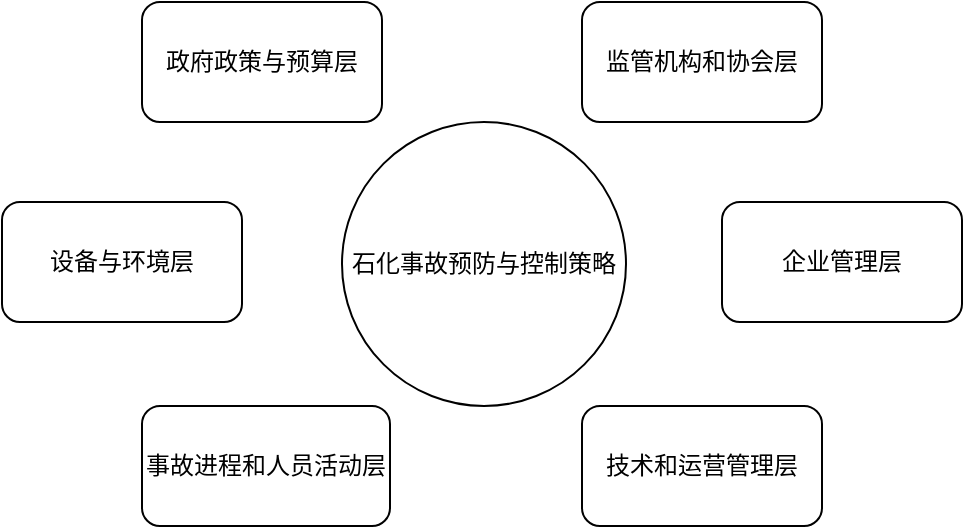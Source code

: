 <mxfile version="22.1.21" type="github">
  <diagram name="第 1 页" id="eRkECIUERSuDg0kpVoh2">
    <mxGraphModel dx="989" dy="514" grid="1" gridSize="10" guides="1" tooltips="1" connect="1" arrows="1" fold="1" page="1" pageScale="1" pageWidth="827" pageHeight="1169" math="0" shadow="0">
      <root>
        <mxCell id="0" />
        <mxCell id="1" parent="0" />
        <mxCell id="d_Nnq1o87KY86yOEaXaV-1" value="石化事故预防与控制策略" style="ellipse;whiteSpace=wrap;html=1;aspect=fixed;" vertex="1" parent="1">
          <mxGeometry x="350" y="260" width="142" height="142" as="geometry" />
        </mxCell>
        <mxCell id="d_Nnq1o87KY86yOEaXaV-2" value="政府政策与预算层" style="rounded=1;whiteSpace=wrap;html=1;" vertex="1" parent="1">
          <mxGeometry x="250" y="200" width="120" height="60" as="geometry" />
        </mxCell>
        <mxCell id="d_Nnq1o87KY86yOEaXaV-3" value="技术和运营管理层" style="rounded=1;whiteSpace=wrap;html=1;" vertex="1" parent="1">
          <mxGeometry x="470" y="402" width="120" height="60" as="geometry" />
        </mxCell>
        <mxCell id="d_Nnq1o87KY86yOEaXaV-4" value="事故进程和人员活动层" style="rounded=1;whiteSpace=wrap;html=1;" vertex="1" parent="1">
          <mxGeometry x="250" y="402" width="124" height="60" as="geometry" />
        </mxCell>
        <mxCell id="d_Nnq1o87KY86yOEaXaV-5" value="设备与环境层" style="rounded=1;whiteSpace=wrap;html=1;" vertex="1" parent="1">
          <mxGeometry x="180" y="300" width="120" height="60" as="geometry" />
        </mxCell>
        <mxCell id="d_Nnq1o87KY86yOEaXaV-6" value="企业管理层" style="rounded=1;whiteSpace=wrap;html=1;" vertex="1" parent="1">
          <mxGeometry x="540" y="300" width="120" height="60" as="geometry" />
        </mxCell>
        <mxCell id="d_Nnq1o87KY86yOEaXaV-7" value="监管机构和协会层" style="rounded=1;whiteSpace=wrap;html=1;" vertex="1" parent="1">
          <mxGeometry x="470" y="200" width="120" height="60" as="geometry" />
        </mxCell>
      </root>
    </mxGraphModel>
  </diagram>
</mxfile>
